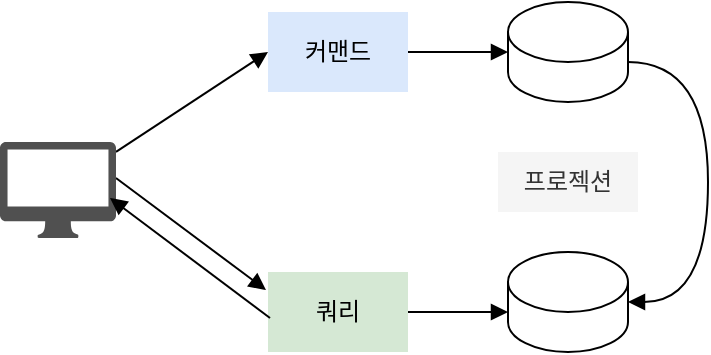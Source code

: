 <mxfile version="26.1.1">
  <diagram name="Page-1" id="lZh2EkuH5Zh3OaEiIX6r">
    <mxGraphModel dx="794" dy="878" grid="1" gridSize="10" guides="1" tooltips="1" connect="1" arrows="1" fold="1" page="1" pageScale="1" pageWidth="827" pageHeight="1169" math="0" shadow="0">
      <root>
        <mxCell id="0" />
        <mxCell id="1" parent="0" />
        <mxCell id="oNcKjc2s-7sZJ-LFddc4-7" style="rounded=0;orthogonalLoop=1;jettySize=auto;html=1;entryX=0;entryY=0.5;entryDx=0;entryDy=0;endArrow=block;endFill=1;" edge="1" parent="1" source="oNcKjc2s-7sZJ-LFddc4-1" target="oNcKjc2s-7sZJ-LFddc4-2">
          <mxGeometry relative="1" as="geometry" />
        </mxCell>
        <mxCell id="oNcKjc2s-7sZJ-LFddc4-8" style="rounded=0;orthogonalLoop=1;jettySize=auto;html=1;entryX=0;entryY=0.25;entryDx=0;entryDy=0;endArrow=block;endFill=1;exitX=1.034;exitY=0.396;exitDx=0;exitDy=0;exitPerimeter=0;" edge="1" parent="1">
          <mxGeometry relative="1" as="geometry">
            <mxPoint x="93.972" y="193.008" as="sourcePoint" />
            <mxPoint x="169" y="249" as="targetPoint" />
          </mxGeometry>
        </mxCell>
        <mxCell id="oNcKjc2s-7sZJ-LFddc4-1" value="" style="sketch=0;pointerEvents=1;shadow=0;dashed=0;html=1;strokeColor=none;fillColor=#505050;labelPosition=center;verticalLabelPosition=bottom;verticalAlign=top;outlineConnect=0;align=center;shape=mxgraph.office.devices.mac_client;" vertex="1" parent="1">
          <mxGeometry x="36" y="175" width="58" height="48" as="geometry" />
        </mxCell>
        <mxCell id="oNcKjc2s-7sZJ-LFddc4-2" value="커맨드" style="rounded=0;whiteSpace=wrap;html=1;fillColor=#dae8fc;strokeColor=none;" vertex="1" parent="1">
          <mxGeometry x="170" y="110" width="70" height="40" as="geometry" />
        </mxCell>
        <mxCell id="oNcKjc2s-7sZJ-LFddc4-3" value="쿼리" style="rounded=0;whiteSpace=wrap;html=1;fillColor=#d5e8d4;strokeColor=none;" vertex="1" parent="1">
          <mxGeometry x="170" y="240" width="70" height="40" as="geometry" />
        </mxCell>
        <mxCell id="oNcKjc2s-7sZJ-LFddc4-4" value="" style="shape=cylinder3;whiteSpace=wrap;html=1;boundedLbl=1;backgroundOutline=1;size=15;" vertex="1" parent="1">
          <mxGeometry x="290" y="105" width="60" height="50" as="geometry" />
        </mxCell>
        <mxCell id="oNcKjc2s-7sZJ-LFddc4-5" value="" style="shape=cylinder3;whiteSpace=wrap;html=1;boundedLbl=1;backgroundOutline=1;size=15;" vertex="1" parent="1">
          <mxGeometry x="290" y="230" width="60" height="50" as="geometry" />
        </mxCell>
        <mxCell id="oNcKjc2s-7sZJ-LFddc4-6" value="프로젝션" style="rounded=0;whiteSpace=wrap;html=1;fillColor=#f5f5f5;fontColor=#333333;strokeColor=none;" vertex="1" parent="1">
          <mxGeometry x="285" y="180" width="70" height="30" as="geometry" />
        </mxCell>
        <mxCell id="oNcKjc2s-7sZJ-LFddc4-9" style="edgeStyle=orthogonalEdgeStyle;rounded=0;orthogonalLoop=1;jettySize=auto;html=1;entryX=0;entryY=0.5;entryDx=0;entryDy=0;entryPerimeter=0;endArrow=block;endFill=1;" edge="1" parent="1" source="oNcKjc2s-7sZJ-LFddc4-2" target="oNcKjc2s-7sZJ-LFddc4-4">
          <mxGeometry relative="1" as="geometry" />
        </mxCell>
        <mxCell id="oNcKjc2s-7sZJ-LFddc4-10" style="edgeStyle=orthogonalEdgeStyle;rounded=0;orthogonalLoop=1;jettySize=auto;html=1;entryX=0;entryY=0;entryDx=0;entryDy=30;entryPerimeter=0;endArrow=block;endFill=1;" edge="1" parent="1" source="oNcKjc2s-7sZJ-LFddc4-3" target="oNcKjc2s-7sZJ-LFddc4-5">
          <mxGeometry relative="1" as="geometry" />
        </mxCell>
        <mxCell id="oNcKjc2s-7sZJ-LFddc4-11" style="edgeStyle=orthogonalEdgeStyle;rounded=0;orthogonalLoop=1;jettySize=auto;html=1;entryX=1;entryY=0.5;entryDx=0;entryDy=0;entryPerimeter=0;endArrow=block;endFill=1;curved=1;exitX=1;exitY=0;exitDx=0;exitDy=30;exitPerimeter=0;" edge="1" parent="1" source="oNcKjc2s-7sZJ-LFddc4-4" target="oNcKjc2s-7sZJ-LFddc4-5">
          <mxGeometry relative="1" as="geometry">
            <Array as="points">
              <mxPoint x="390" y="135" />
              <mxPoint x="390" y="255" />
            </Array>
          </mxGeometry>
        </mxCell>
        <mxCell id="oNcKjc2s-7sZJ-LFddc4-16" style="rounded=0;orthogonalLoop=1;jettySize=auto;html=1;entryX=0;entryY=0.25;entryDx=0;entryDy=0;endArrow=none;endFill=1;exitX=1.034;exitY=0.396;exitDx=0;exitDy=0;exitPerimeter=0;startArrow=block;startFill=1;" edge="1" parent="1">
          <mxGeometry relative="1" as="geometry">
            <mxPoint x="91" y="203" as="sourcePoint" />
            <mxPoint x="171" y="263" as="targetPoint" />
          </mxGeometry>
        </mxCell>
      </root>
    </mxGraphModel>
  </diagram>
</mxfile>
